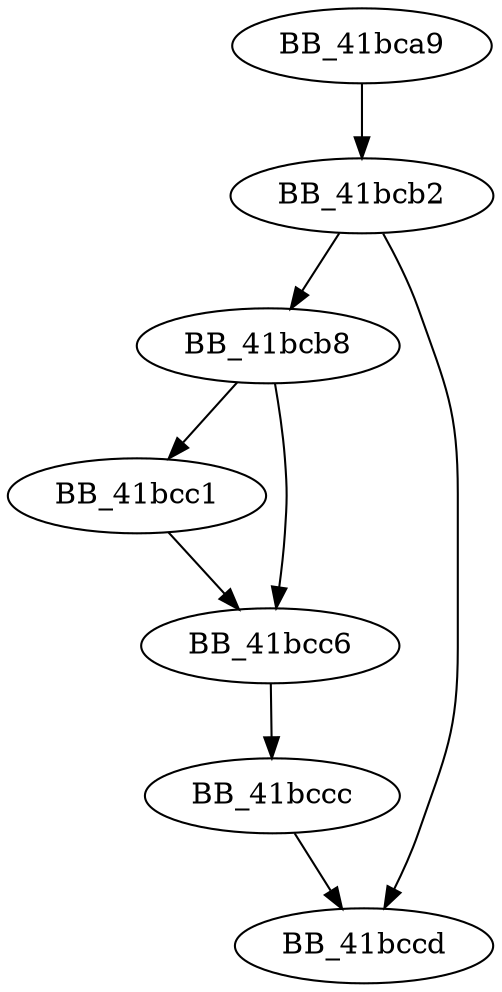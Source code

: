 DiGraph __endthreadex{
BB_41bca9->BB_41bcb2
BB_41bcb2->BB_41bcb8
BB_41bcb2->BB_41bccd
BB_41bcb8->BB_41bcc1
BB_41bcb8->BB_41bcc6
BB_41bcc1->BB_41bcc6
BB_41bcc6->BB_41bccc
BB_41bccc->BB_41bccd
}
